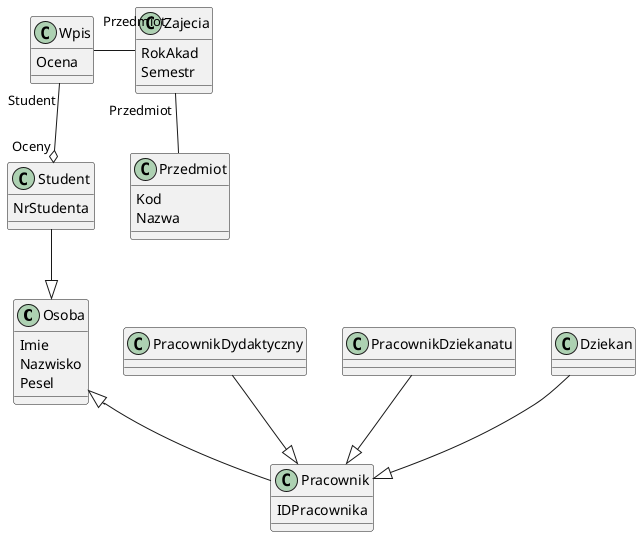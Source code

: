 @startuml

class Osoba{
    Imie 
    Nazwisko
    Pesel
}
class Student{
    NrStudenta
}
class Pracownik{
    IDPracownika
}
class PracownikDydaktyczny
class PracownikDziekanatu 
class Dziekan 

class Przedmiot{
    Kod
    Nazwa
}
class Zajecia{
    RokAkad
    Semestr
    'Zastąpione linią
    'Przedmiot : Przedmiot
}

class Wpis{
    Ocena
}

Student --|> Osoba 
Osoba <|-- Pracownik
PracownikDziekanatu --|> Pracownik
PracownikDydaktyczny --|> Pracownik
Dziekan --|> Pracownik

Wpis "Student" --o "Oceny" Student
Zajecia "Przedmiot" -- Przedmiot
Zajecia --left-- "Przedmiot" Wpis

@enduml